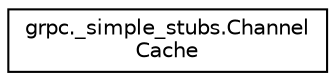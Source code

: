 digraph "Graphical Class Hierarchy"
{
 // LATEX_PDF_SIZE
  edge [fontname="Helvetica",fontsize="10",labelfontname="Helvetica",labelfontsize="10"];
  node [fontname="Helvetica",fontsize="10",shape=record];
  rankdir="LR";
  Node0 [label="grpc._simple_stubs.Channel\lCache",height=0.2,width=0.4,color="black", fillcolor="white", style="filled",URL="$classgrpc_1_1__simple__stubs_1_1ChannelCache.html",tooltip=" "];
}
